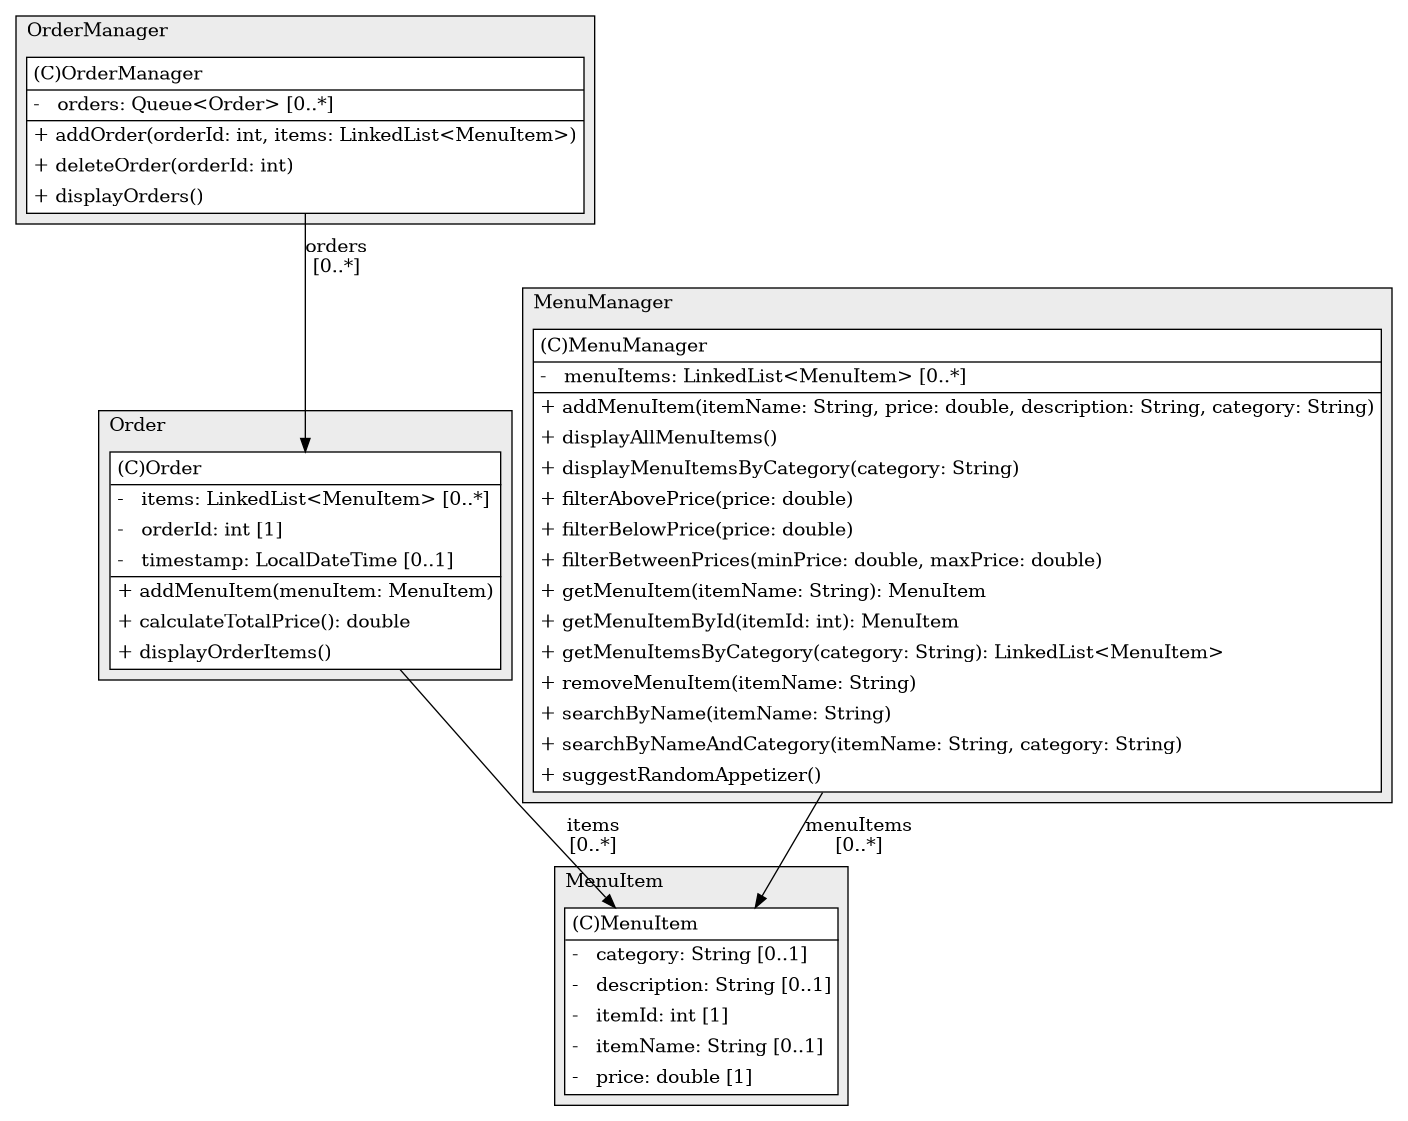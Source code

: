 @startuml

/' diagram meta data start
config=StructureConfiguration;
{
  "projectClassification": {
    "searchMode": "OpenProject", // OpenProject, AllProjects
    "includedProjects": "",
    "pathEndKeywords": "*.impl",
    "isClientPath": "",
    "isClientName": "",
    "isTestPath": "",
    "isTestName": "",
    "isMappingPath": "",
    "isMappingName": "",
    "isDataAccessPath": "",
    "isDataAccessName": "",
    "isDataStructurePath": "",
    "isDataStructureName": "",
    "isInterfaceStructuresPath": "",
    "isInterfaceStructuresName": "",
    "isEntryPointPath": "",
    "isEntryPointName": "",
    "treatFinalFieldsAsMandatory": false
  },
  "graphRestriction": {
    "classPackageExcludeFilter": "",
    "classPackageIncludeFilter": "",
    "classNameExcludeFilter": "",
    "classNameIncludeFilter": "",
    "methodNameExcludeFilter": "",
    "methodNameIncludeFilter": "",
    "removeByInheritance": "", // inheritance/annotation based filtering is done in a second step
    "removeByAnnotation": "",
    "removeByClassPackage": "", // cleanup the graph after inheritance/annotation based filtering is done
    "removeByClassName": "",
    "cutMappings": false,
    "cutEnum": true,
    "cutTests": true,
    "cutClient": true,
    "cutDataAccess": false,
    "cutInterfaceStructures": false,
    "cutDataStructures": false,
    "cutGetterAndSetter": true,
    "cutConstructors": true
  },
  "graphTraversal": {
    "forwardDepth": 6,
    "backwardDepth": 6,
    "classPackageExcludeFilter": "",
    "classPackageIncludeFilter": "",
    "classNameExcludeFilter": "",
    "classNameIncludeFilter": "",
    "methodNameExcludeFilter": "",
    "methodNameIncludeFilter": "",
    "hideMappings": false,
    "hideDataStructures": false,
    "hidePrivateMethods": true,
    "hideInterfaceCalls": true, // indirection: implementation -> interface (is hidden) -> implementation
    "onlyShowApplicationEntryPoints": false, // root node is included
    "useMethodCallsForStructureDiagram": "ForwardOnly" // ForwardOnly, BothDirections, No
  },
  "details": {
    "aggregation": "GroupByClass", // ByClass, GroupByClass, None
    "showClassGenericTypes": true,
    "showMethods": true,
    "showMethodParameterNames": true,
    "showMethodParameterTypes": true,
    "showMethodReturnType": true,
    "showPackageLevels": 2,
    "showDetailedClassStructure": true
  },
  "rootClass": "MenuItem",
  "extensionCallbackMethod": "" // qualified.class.name#methodName - signature: public static String method(String)
}
diagram meta data end '/



digraph g {
    rankdir="TB"
    splines=polyline
    

'nodes 
subgraph cluster_1889616031 { 
   	label=OrderManager
	labeljust=l
	fillcolor="#ececec"
	style=filled
   
   OrderManager1889616031[
	label=<<TABLE BORDER="1" CELLBORDER="0" CELLPADDING="4" CELLSPACING="0">
<TR><TD ALIGN="LEFT" >(C)OrderManager</TD></TR>
<HR/>
<TR><TD ALIGN="LEFT" >-   orders: Queue&lt;Order&gt; [0..*]</TD></TR>
<HR/>
<TR><TD ALIGN="LEFT" >+ addOrder(orderId: int, items: LinkedList&lt;MenuItem&gt;)</TD></TR>
<TR><TD ALIGN="LEFT" >+ deleteOrder(orderId: int)</TD></TR>
<TR><TD ALIGN="LEFT" >+ displayOrders()</TD></TR>
</TABLE>>
	style=filled
	margin=0
	shape=plaintext
	fillcolor="#FFFFFF"
];
} 

subgraph cluster_300531410 { 
   	label=MenuManager
	labeljust=l
	fillcolor="#ececec"
	style=filled
   
   MenuManager300531410[
	label=<<TABLE BORDER="1" CELLBORDER="0" CELLPADDING="4" CELLSPACING="0">
<TR><TD ALIGN="LEFT" >(C)MenuManager</TD></TR>
<HR/>
<TR><TD ALIGN="LEFT" >-   menuItems: LinkedList&lt;MenuItem&gt; [0..*]</TD></TR>
<HR/>
<TR><TD ALIGN="LEFT" >+ addMenuItem(itemName: String, price: double, description: String, category: String)</TD></TR>
<TR><TD ALIGN="LEFT" >+ displayAllMenuItems()</TD></TR>
<TR><TD ALIGN="LEFT" >+ displayMenuItemsByCategory(category: String)</TD></TR>
<TR><TD ALIGN="LEFT" >+ filterAbovePrice(price: double)</TD></TR>
<TR><TD ALIGN="LEFT" >+ filterBelowPrice(price: double)</TD></TR>
<TR><TD ALIGN="LEFT" >+ filterBetweenPrices(minPrice: double, maxPrice: double)</TD></TR>
<TR><TD ALIGN="LEFT" >+ getMenuItem(itemName: String): MenuItem</TD></TR>
<TR><TD ALIGN="LEFT" >+ getMenuItemById(itemId: int): MenuItem</TD></TR>
<TR><TD ALIGN="LEFT" >+ getMenuItemsByCategory(category: String): LinkedList&lt;MenuItem&gt;</TD></TR>
<TR><TD ALIGN="LEFT" >+ removeMenuItem(itemName: String)</TD></TR>
<TR><TD ALIGN="LEFT" >+ searchByName(itemName: String)</TD></TR>
<TR><TD ALIGN="LEFT" >+ searchByNameAndCategory(itemName: String, category: String)</TD></TR>
<TR><TD ALIGN="LEFT" >+ suggestRandomAppetizer()</TD></TR>
</TABLE>>
	style=filled
	margin=0
	shape=plaintext
	fillcolor="#FFFFFF"
];
} 

subgraph cluster_539451086 { 
   	label=MenuItem
	labeljust=l
	fillcolor="#ececec"
	style=filled
   
   MenuItem539451086[
	label=<<TABLE BORDER="1" CELLBORDER="0" CELLPADDING="4" CELLSPACING="0">
<TR><TD ALIGN="LEFT" >(C)MenuItem</TD></TR>
<HR/>
<TR><TD ALIGN="LEFT" >-   category: String [0..1]</TD></TR>
<TR><TD ALIGN="LEFT" >-   description: String [0..1]</TD></TR>
<TR><TD ALIGN="LEFT" >-   itemId: int [1]</TD></TR>
<TR><TD ALIGN="LEFT" >-   itemName: String [0..1]</TD></TR>
<TR><TD ALIGN="LEFT" >-   price: double [1]</TD></TR>
</TABLE>>
	style=filled
	margin=0
	shape=plaintext
	fillcolor="#FFFFFF"
];
} 

subgraph cluster_76453678 { 
   	label=Order
	labeljust=l
	fillcolor="#ececec"
	style=filled
   
   Order76453678[
	label=<<TABLE BORDER="1" CELLBORDER="0" CELLPADDING="4" CELLSPACING="0">
<TR><TD ALIGN="LEFT" >(C)Order</TD></TR>
<HR/>
<TR><TD ALIGN="LEFT" >-   items: LinkedList&lt;MenuItem&gt; [0..*]</TD></TR>
<TR><TD ALIGN="LEFT" >-   orderId: int [1]</TD></TR>
<TR><TD ALIGN="LEFT" >-   timestamp: LocalDateTime [0..1]</TD></TR>
<HR/>
<TR><TD ALIGN="LEFT" >+ addMenuItem(menuItem: MenuItem)</TD></TR>
<TR><TD ALIGN="LEFT" >+ calculateTotalPrice(): double</TD></TR>
<TR><TD ALIGN="LEFT" >+ displayOrderItems()</TD></TR>
</TABLE>>
	style=filled
	margin=0
	shape=plaintext
	fillcolor="#FFFFFF"
];
} 

'edges    
MenuManager300531410 -> MenuItem539451086[label="menuItems
[0..*]"];
Order76453678 -> MenuItem539451086[label="items
[0..*]"];
OrderManager1889616031 -> Order76453678[label="orders
[0..*]"];
    
}
@enduml
